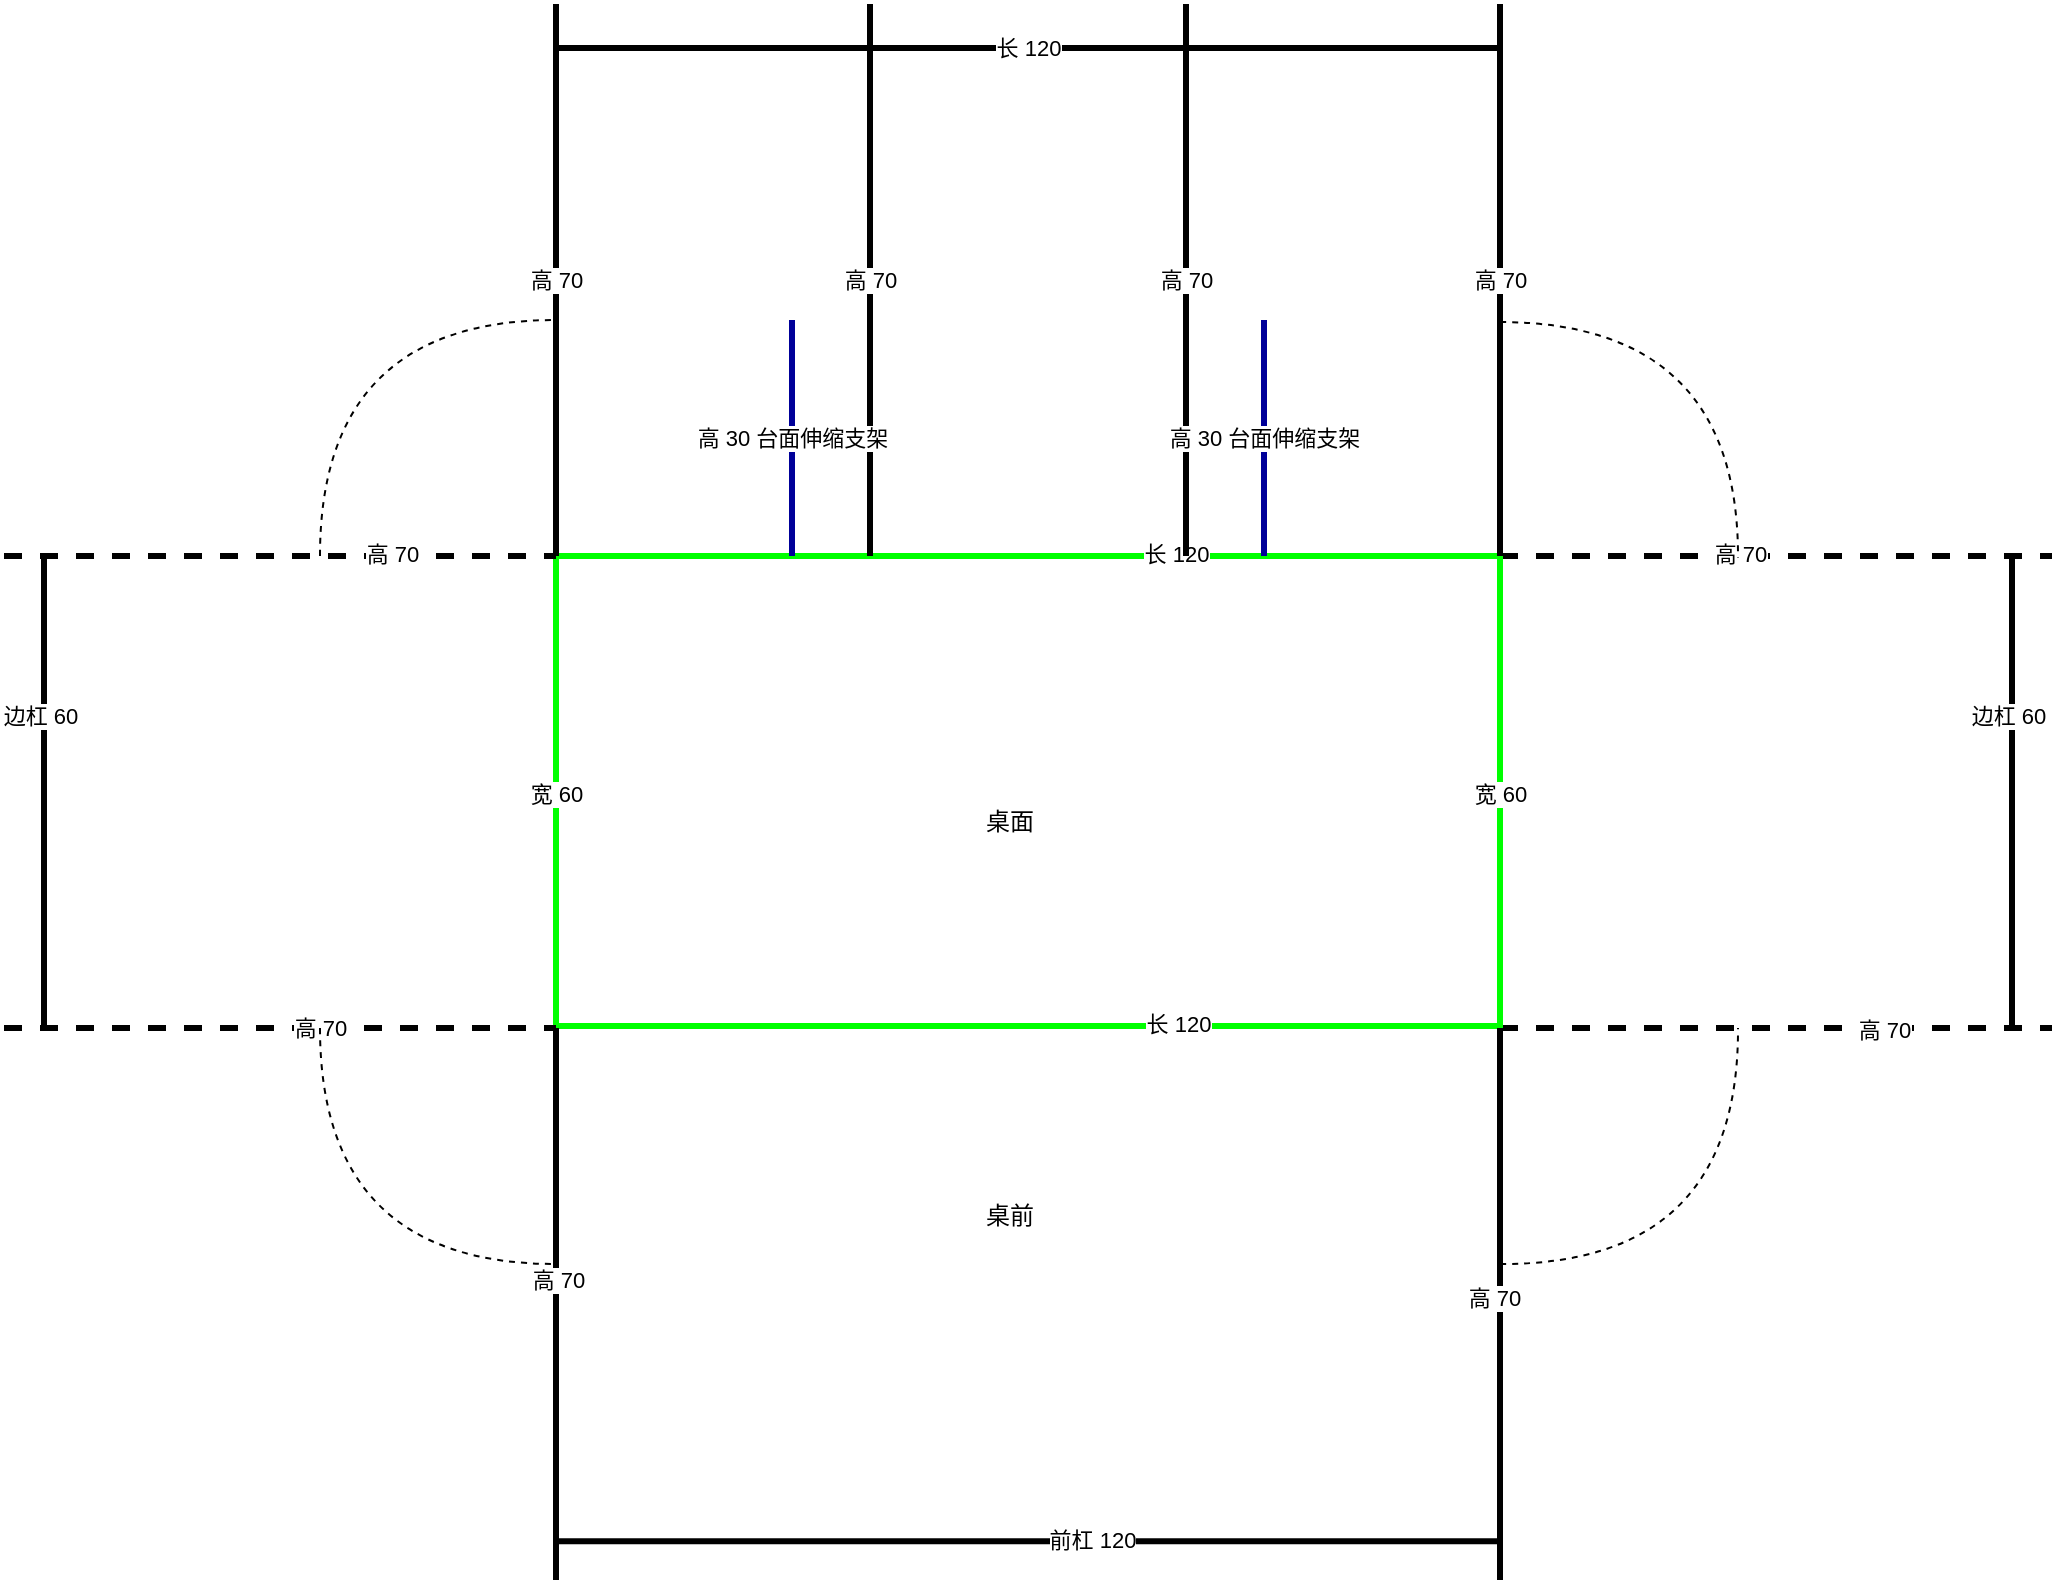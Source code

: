 <mxfile version="21.6.8" type="github">
  <diagram name="第 1 页" id="zctO6DAR91gfoB25w8_0">
    <mxGraphModel dx="1809" dy="1736" grid="1" gridSize="39.37" guides="1" tooltips="1" connect="1" arrows="1" fold="1" page="1" pageScale="1" pageWidth="827" pageHeight="1169" background="none" math="0" shadow="0">
      <root>
        <mxCell id="0" />
        <mxCell id="1" parent="0" />
        <mxCell id="1-1YJpa9lqdw7F06UR2--3" value="" style="endArrow=none;html=1;rounded=0;strokeWidth=3;strokeColor=#00FF00;" edge="1" parent="1">
          <mxGeometry width="50" height="50" relative="1" as="geometry">
            <mxPoint x="1" y="-1" as="sourcePoint" />
            <mxPoint x="473" y="-1" as="targetPoint" />
          </mxGeometry>
        </mxCell>
        <mxCell id="1-1YJpa9lqdw7F06UR2--9" value="长 120" style="edgeLabel;html=1;align=center;verticalAlign=middle;resizable=0;points=[];" vertex="1" connectable="0" parent="1-1YJpa9lqdw7F06UR2--3">
          <mxGeometry x="0.314" y="1" relative="1" as="geometry">
            <mxPoint as="offset" />
          </mxGeometry>
        </mxCell>
        <mxCell id="1-1YJpa9lqdw7F06UR2--4" value="" style="endArrow=none;html=1;rounded=0;strokeWidth=3;" edge="1" parent="1">
          <mxGeometry width="50" height="50" relative="1" as="geometry">
            <mxPoint y="256.59" as="sourcePoint" />
            <mxPoint x="472" y="256.59" as="targetPoint" />
          </mxGeometry>
        </mxCell>
        <mxCell id="1-1YJpa9lqdw7F06UR2--30" value="前杠 120" style="edgeLabel;html=1;align=center;verticalAlign=middle;resizable=0;points=[];" vertex="1" connectable="0" parent="1-1YJpa9lqdw7F06UR2--4">
          <mxGeometry x="0.136" y="1" relative="1" as="geometry">
            <mxPoint as="offset" />
          </mxGeometry>
        </mxCell>
        <mxCell id="1-1YJpa9lqdw7F06UR2--5" value="" style="endArrow=none;html=1;rounded=0;strokeWidth=3;" edge="1" parent="1">
          <mxGeometry width="50" height="50" relative="1" as="geometry">
            <mxPoint x="472" y="276" as="sourcePoint" />
            <mxPoint x="472" as="targetPoint" />
          </mxGeometry>
        </mxCell>
        <mxCell id="1-1YJpa9lqdw7F06UR2--22" value="高 70" style="edgeLabel;html=1;align=center;verticalAlign=middle;resizable=0;points=[];" vertex="1" connectable="0" parent="1-1YJpa9lqdw7F06UR2--5">
          <mxGeometry x="0.024" y="4" relative="1" as="geometry">
            <mxPoint x="1" as="offset" />
          </mxGeometry>
        </mxCell>
        <mxCell id="1-1YJpa9lqdw7F06UR2--6" value="" style="endArrow=none;html=1;rounded=0;strokeWidth=3;" edge="1" parent="1">
          <mxGeometry width="50" height="50" relative="1" as="geometry">
            <mxPoint y="276" as="sourcePoint" />
            <mxPoint as="targetPoint" />
          </mxGeometry>
        </mxCell>
        <mxCell id="1-1YJpa9lqdw7F06UR2--21" value="高 70" style="edgeLabel;html=1;align=center;verticalAlign=middle;resizable=0;points=[];" vertex="1" connectable="0" parent="1-1YJpa9lqdw7F06UR2--6">
          <mxGeometry x="0.09" y="-1" relative="1" as="geometry">
            <mxPoint as="offset" />
          </mxGeometry>
        </mxCell>
        <mxCell id="1-1YJpa9lqdw7F06UR2--7" value="" style="endArrow=none;html=1;rounded=0;strokeColor=#000000;strokeWidth=3;dashed=1;" edge="1" parent="1">
          <mxGeometry width="50" height="50" relative="1" as="geometry">
            <mxPoint x="472" as="sourcePoint" />
            <mxPoint x="748" as="targetPoint" />
          </mxGeometry>
        </mxCell>
        <mxCell id="1-1YJpa9lqdw7F06UR2--23" value="高 70" style="edgeLabel;html=1;align=center;verticalAlign=middle;resizable=0;points=[];" vertex="1" connectable="0" parent="1-1YJpa9lqdw7F06UR2--7">
          <mxGeometry x="0.392" y="-1" relative="1" as="geometry">
            <mxPoint as="offset" />
          </mxGeometry>
        </mxCell>
        <mxCell id="1-1YJpa9lqdw7F06UR2--10" value="" style="endArrow=none;html=1;rounded=0;strokeColor=#000000;strokeWidth=3;dashed=1;" edge="1" parent="1">
          <mxGeometry width="50" height="50" relative="1" as="geometry">
            <mxPoint x="472" y="-236" as="sourcePoint" />
            <mxPoint x="748" y="-236" as="targetPoint" />
          </mxGeometry>
        </mxCell>
        <mxCell id="1-1YJpa9lqdw7F06UR2--11" value="高 70" style="edgeLabel;html=1;align=center;verticalAlign=middle;resizable=0;points=[];" vertex="1" connectable="0" parent="1-1YJpa9lqdw7F06UR2--10">
          <mxGeometry x="0.401" y="1" relative="1" as="geometry">
            <mxPoint x="-74" as="offset" />
          </mxGeometry>
        </mxCell>
        <mxCell id="1-1YJpa9lqdw7F06UR2--12" value="" style="endArrow=none;html=1;rounded=0;strokeWidth=3;strokeColor=#00FF00;" edge="1" parent="1">
          <mxGeometry width="50" height="50" relative="1" as="geometry">
            <mxPoint x="472" as="sourcePoint" />
            <mxPoint x="472" y="-236" as="targetPoint" />
          </mxGeometry>
        </mxCell>
        <mxCell id="1-1YJpa9lqdw7F06UR2--13" value="宽 60" style="edgeLabel;html=1;align=center;verticalAlign=middle;resizable=0;points=[];" vertex="1" connectable="0" parent="1-1YJpa9lqdw7F06UR2--12">
          <mxGeometry x="-0.007" relative="1" as="geometry">
            <mxPoint as="offset" />
          </mxGeometry>
        </mxCell>
        <mxCell id="1-1YJpa9lqdw7F06UR2--14" value="" style="endArrow=none;html=1;rounded=0;strokeWidth=3;strokeColor=#00FF00;" edge="1" parent="1">
          <mxGeometry width="50" height="50" relative="1" as="geometry">
            <mxPoint as="sourcePoint" />
            <mxPoint y="-236" as="targetPoint" />
          </mxGeometry>
        </mxCell>
        <mxCell id="1-1YJpa9lqdw7F06UR2--15" value="宽 60" style="edgeLabel;html=1;align=center;verticalAlign=middle;resizable=0;points=[];" vertex="1" connectable="0" parent="1-1YJpa9lqdw7F06UR2--14">
          <mxGeometry x="-0.007" relative="1" as="geometry">
            <mxPoint as="offset" />
          </mxGeometry>
        </mxCell>
        <mxCell id="1-1YJpa9lqdw7F06UR2--17" value="" style="endArrow=none;html=1;rounded=0;strokeWidth=3;strokeColor=#00FF00;" edge="1" parent="1">
          <mxGeometry width="50" height="50" relative="1" as="geometry">
            <mxPoint y="-236" as="sourcePoint" />
            <mxPoint x="472" y="-236" as="targetPoint" />
          </mxGeometry>
        </mxCell>
        <mxCell id="1-1YJpa9lqdw7F06UR2--18" value="长 120" style="edgeLabel;html=1;align=center;verticalAlign=middle;resizable=0;points=[];" vertex="1" connectable="0" parent="1-1YJpa9lqdw7F06UR2--17">
          <mxGeometry x="0.314" y="1" relative="1" as="geometry">
            <mxPoint as="offset" />
          </mxGeometry>
        </mxCell>
        <mxCell id="1-1YJpa9lqdw7F06UR2--19" value="桌面" style="text;html=1;strokeColor=none;fillColor=none;align=center;verticalAlign=middle;whiteSpace=wrap;rounded=0;" vertex="1" parent="1">
          <mxGeometry x="197" y="-118" width="60" height="30" as="geometry" />
        </mxCell>
        <mxCell id="1-1YJpa9lqdw7F06UR2--20" value="桌前" style="text;html=1;strokeColor=none;fillColor=none;align=center;verticalAlign=middle;whiteSpace=wrap;rounded=0;" vertex="1" parent="1">
          <mxGeometry x="197" y="79" width="60" height="30" as="geometry" />
        </mxCell>
        <mxCell id="1-1YJpa9lqdw7F06UR2--26" value="" style="endArrow=none;html=1;rounded=0;strokeColor=#000000;strokeWidth=3;dashed=1;" edge="1" parent="1">
          <mxGeometry width="50" height="50" relative="1" as="geometry">
            <mxPoint x="-276" as="sourcePoint" />
            <mxPoint as="targetPoint" />
          </mxGeometry>
        </mxCell>
        <mxCell id="1-1YJpa9lqdw7F06UR2--27" value="高 70" style="edgeLabel;html=1;align=center;verticalAlign=middle;resizable=0;points=[];" vertex="1" connectable="0" parent="1-1YJpa9lqdw7F06UR2--26">
          <mxGeometry x="0.392" y="-1" relative="1" as="geometry">
            <mxPoint x="-34" y="-1" as="offset" />
          </mxGeometry>
        </mxCell>
        <mxCell id="1-1YJpa9lqdw7F06UR2--28" value="" style="endArrow=none;html=1;rounded=0;strokeColor=#000000;strokeWidth=3;dashed=1;" edge="1" parent="1">
          <mxGeometry width="50" height="50" relative="1" as="geometry">
            <mxPoint x="-276" y="-236" as="sourcePoint" />
            <mxPoint y="-236" as="targetPoint" />
          </mxGeometry>
        </mxCell>
        <mxCell id="1-1YJpa9lqdw7F06UR2--29" value="高 70" style="edgeLabel;html=1;align=center;verticalAlign=middle;resizable=0;points=[];" vertex="1" connectable="0" parent="1-1YJpa9lqdw7F06UR2--28">
          <mxGeometry x="0.401" y="1" relative="1" as="geometry">
            <mxPoint as="offset" />
          </mxGeometry>
        </mxCell>
        <mxCell id="1-1YJpa9lqdw7F06UR2--33" value="" style="endArrow=none;html=1;rounded=0;curved=1;strokeWidth=3;" edge="1" parent="1">
          <mxGeometry width="50" height="50" relative="1" as="geometry">
            <mxPoint x="728" as="sourcePoint" />
            <mxPoint x="728" y="-236" as="targetPoint" />
          </mxGeometry>
        </mxCell>
        <mxCell id="1-1YJpa9lqdw7F06UR2--34" value="边杠 60" style="edgeLabel;html=1;align=center;verticalAlign=middle;resizable=0;points=[];" vertex="1" connectable="0" parent="1-1YJpa9lqdw7F06UR2--33">
          <mxGeometry x="0.321" y="2" relative="1" as="geometry">
            <mxPoint as="offset" />
          </mxGeometry>
        </mxCell>
        <mxCell id="1-1YJpa9lqdw7F06UR2--35" value="高 70" style="endArrow=none;html=1;rounded=0;curved=1;strokeWidth=3;" edge="1" parent="1">
          <mxGeometry width="50" height="50" relative="1" as="geometry">
            <mxPoint y="-236" as="sourcePoint" />
            <mxPoint y="-512" as="targetPoint" />
          </mxGeometry>
        </mxCell>
        <mxCell id="1-1YJpa9lqdw7F06UR2--36" value="高 70" style="endArrow=none;html=1;rounded=0;curved=1;strokeWidth=3;" edge="1" parent="1">
          <mxGeometry width="50" height="50" relative="1" as="geometry">
            <mxPoint x="472" y="-236" as="sourcePoint" />
            <mxPoint x="472" y="-512" as="targetPoint" />
          </mxGeometry>
        </mxCell>
        <mxCell id="1-1YJpa9lqdw7F06UR2--37" value="长 120" style="endArrow=none;html=1;rounded=0;curved=1;strokeWidth=3;" edge="1" parent="1">
          <mxGeometry width="50" height="50" relative="1" as="geometry">
            <mxPoint y="-490" as="sourcePoint" />
            <mxPoint x="472" y="-490" as="targetPoint" />
          </mxGeometry>
        </mxCell>
        <mxCell id="1-1YJpa9lqdw7F06UR2--40" value="" style="endArrow=none;dashed=1;html=1;rounded=0;curved=1;edgeStyle=orthogonalEdgeStyle;" edge="1" parent="1">
          <mxGeometry width="50" height="50" relative="1" as="geometry">
            <mxPoint x="472" y="-353" as="sourcePoint" />
            <mxPoint x="591" y="-235" as="targetPoint" />
          </mxGeometry>
        </mxCell>
        <mxCell id="1-1YJpa9lqdw7F06UR2--41" value="" style="endArrow=none;dashed=1;html=1;rounded=0;curved=1;edgeStyle=orthogonalEdgeStyle;" edge="1" parent="1">
          <mxGeometry width="50" height="50" relative="1" as="geometry">
            <mxPoint x="472" y="118" as="sourcePoint" />
            <mxPoint x="591" as="targetPoint" />
          </mxGeometry>
        </mxCell>
        <mxCell id="1-1YJpa9lqdw7F06UR2--42" value="" style="endArrow=none;dashed=1;html=1;rounded=0;edgeStyle=orthogonalEdgeStyle;curved=1;" edge="1" parent="1">
          <mxGeometry width="50" height="50" relative="1" as="geometry">
            <mxPoint x="-118" as="sourcePoint" />
            <mxPoint y="118" as="targetPoint" />
            <Array as="points">
              <mxPoint x="-118" y="118" />
            </Array>
          </mxGeometry>
        </mxCell>
        <mxCell id="1-1YJpa9lqdw7F06UR2--43" value="" style="endArrow=none;dashed=1;html=1;rounded=0;curved=1;edgeStyle=orthogonalEdgeStyle;" edge="1" parent="1">
          <mxGeometry width="50" height="50" relative="1" as="geometry">
            <mxPoint x="-118" y="-236" as="sourcePoint" />
            <mxPoint y="-354" as="targetPoint" />
            <Array as="points">
              <mxPoint x="-118" y="-354" />
            </Array>
          </mxGeometry>
        </mxCell>
        <mxCell id="1-1YJpa9lqdw7F06UR2--44" value="" style="endArrow=none;html=1;rounded=0;curved=1;strokeWidth=3;" edge="1" parent="1">
          <mxGeometry width="50" height="50" relative="1" as="geometry">
            <mxPoint x="-256" as="sourcePoint" />
            <mxPoint x="-256" y="-236" as="targetPoint" />
          </mxGeometry>
        </mxCell>
        <mxCell id="1-1YJpa9lqdw7F06UR2--45" value="边杠 60" style="edgeLabel;html=1;align=center;verticalAlign=middle;resizable=0;points=[];" vertex="1" connectable="0" parent="1-1YJpa9lqdw7F06UR2--44">
          <mxGeometry x="0.321" y="2" relative="1" as="geometry">
            <mxPoint as="offset" />
          </mxGeometry>
        </mxCell>
        <mxCell id="1-1YJpa9lqdw7F06UR2--46" value="高 70" style="endArrow=none;html=1;rounded=0;curved=1;strokeWidth=3;" edge="1" parent="1">
          <mxGeometry width="50" height="50" relative="1" as="geometry">
            <mxPoint x="157" y="-236" as="sourcePoint" />
            <mxPoint x="157" y="-512" as="targetPoint" />
          </mxGeometry>
        </mxCell>
        <mxCell id="1-1YJpa9lqdw7F06UR2--48" value="高 70" style="endArrow=none;html=1;rounded=0;curved=1;strokeWidth=3;" edge="1" parent="1">
          <mxGeometry width="50" height="50" relative="1" as="geometry">
            <mxPoint x="315" y="-236" as="sourcePoint" />
            <mxPoint x="315" y="-512" as="targetPoint" />
          </mxGeometry>
        </mxCell>
        <mxCell id="1-1YJpa9lqdw7F06UR2--49" value="高 30 台面伸缩支架" style="endArrow=none;html=1;rounded=0;curved=1;strokeColor=#000099;strokeWidth=3;" edge="1" parent="1">
          <mxGeometry width="50" height="50" relative="1" as="geometry">
            <mxPoint x="118" y="-236" as="sourcePoint" />
            <mxPoint x="118" y="-354" as="targetPoint" />
          </mxGeometry>
        </mxCell>
        <mxCell id="1-1YJpa9lqdw7F06UR2--50" value="高 30 台面伸缩支架" style="endArrow=none;html=1;rounded=0;curved=1;strokeColor=#000099;strokeWidth=3;" edge="1" parent="1">
          <mxGeometry width="50" height="50" relative="1" as="geometry">
            <mxPoint x="354" y="-236" as="sourcePoint" />
            <mxPoint x="354" y="-354" as="targetPoint" />
          </mxGeometry>
        </mxCell>
      </root>
    </mxGraphModel>
  </diagram>
</mxfile>
